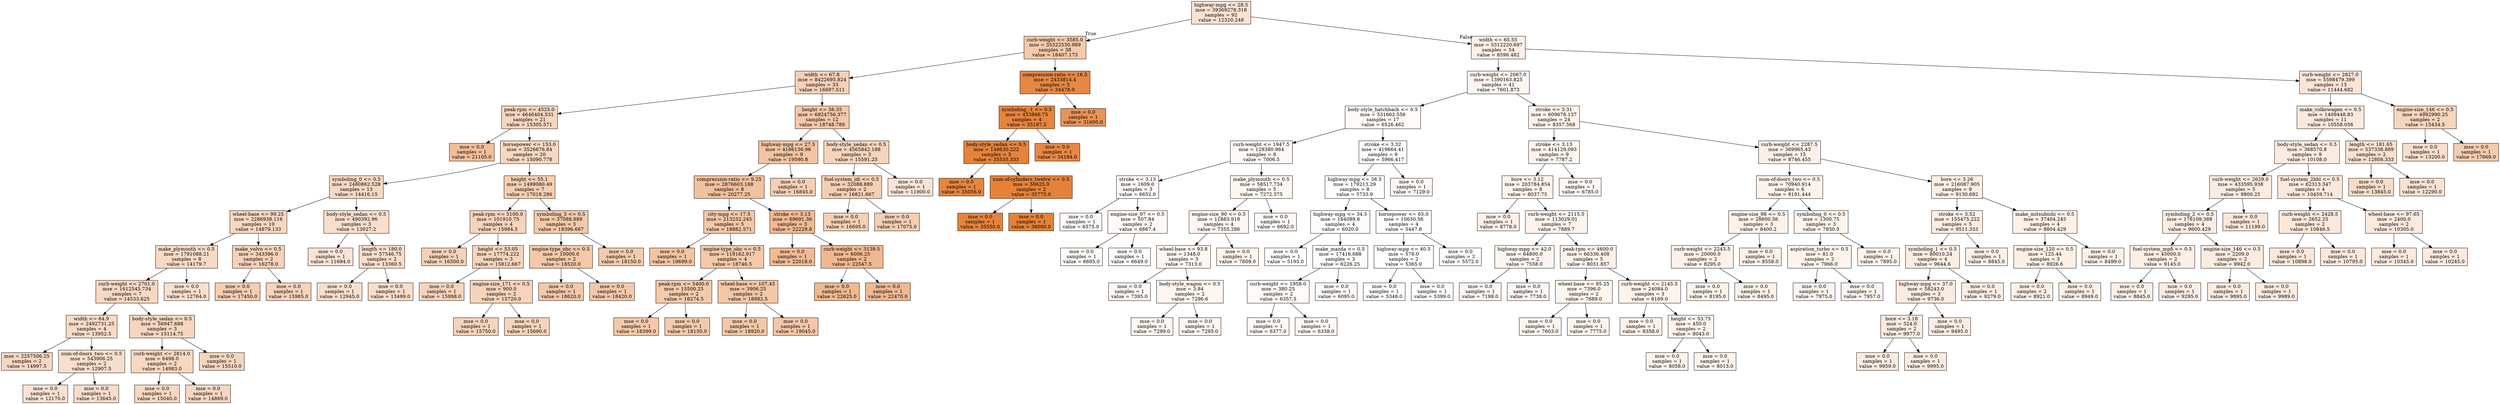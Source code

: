 digraph Tree {
node [shape=box, style="filled", color="black"] ;
0 [label="highway-mpg <= 28.5\nmse = 39369278.318\nsamples = 92\nvalue = 12320.248", fillcolor="#f9e2d1"] ;
1 [label="curb-weight <= 3585.0\nmse = 35322530.989\nsamples = 38\nvalue = 18407.173", fillcolor="#f4c9aa"] ;
0 -> 1 [labeldistance=2.5, labelangle=45, headlabel="True"] ;
2 [label="width <= 67.8\nmse = 8422695.824\nsamples = 33\nvalue = 16697.511", fillcolor="#f5d0b5"] ;
1 -> 2 ;
3 [label="peak-rpm <= 4525.0\nmse = 4646404.531\nsamples = 21\nvalue = 15305.571", fillcolor="#f6d6be"] ;
2 -> 3 ;
4 [label="mse = 0.0\nsamples = 1\nvalue = 21105.0", fillcolor="#f2be99"] ;
3 -> 4 ;
5 [label="horsepower <= 153.0\nmse = 3526676.84\nsamples = 20\nvalue = 15090.778", fillcolor="#f7d7bf"] ;
3 -> 5 ;
6 [label="symboling_0 <= 0.5\nmse = 2480862.528\nsamples = 13\nvalue = 14416.15", fillcolor="#f7d9c4"] ;
5 -> 6 ;
7 [label="wheel-base <= 99.25\nmse = 2286938.116\nsamples = 10\nvalue = 14879.133", fillcolor="#f7d7c1"] ;
6 -> 7 ;
8 [label="make_plymouth <= 0.5\nmse = 1791088.21\nsamples = 8\nvalue = 14179.7", fillcolor="#f7dac5"] ;
7 -> 8 ;
9 [label="curb-weight <= 2701.0\nmse = 1612545.734\nsamples = 7\nvalue = 14533.625", fillcolor="#f7d9c3"] ;
8 -> 9 ;
10 [label="width <= 64.9\nmse = 2492731.25\nsamples = 4\nvalue = 13952.5", fillcolor="#f8dbc7"] ;
9 -> 10 ;
11 [label="mse = 2257506.25\nsamples = 2\nvalue = 14997.5", fillcolor="#f7d7c0"] ;
10 -> 11 ;
12 [label="num-of-doors_two <= 0.5\nmse = 543906.25\nsamples = 2\nvalue = 12907.5", fillcolor="#f8dfcd"] ;
10 -> 12 ;
13 [label="mse = 0.0\nsamples = 1\nvalue = 12170.0", fillcolor="#f9e2d2"] ;
12 -> 13 ;
14 [label="mse = 0.0\nsamples = 1\nvalue = 13645.0", fillcolor="#f8dcc9"] ;
12 -> 14 ;
15 [label="body-style_sedan <= 0.5\nmse = 56947.688\nsamples = 3\nvalue = 15114.75", fillcolor="#f7d6bf"] ;
9 -> 15 ;
16 [label="curb-weight <= 2814.0\nmse = 6498.0\nsamples = 2\nvalue = 14983.0", fillcolor="#f7d7c0"] ;
15 -> 16 ;
17 [label="mse = 0.0\nsamples = 1\nvalue = 15040.0", fillcolor="#f7d7c0"] ;
16 -> 17 ;
18 [label="mse = 0.0\nsamples = 1\nvalue = 14869.0", fillcolor="#f7d7c1"] ;
16 -> 18 ;
19 [label="mse = 0.0\nsamples = 1\nvalue = 15510.0", fillcolor="#f6d5bd"] ;
15 -> 19 ;
20 [label="mse = 0.0\nsamples = 1\nvalue = 12764.0", fillcolor="#f9e0ce"] ;
8 -> 20 ;
21 [label="make_volvo <= 0.5\nmse = 343396.0\nsamples = 2\nvalue = 16278.0", fillcolor="#f6d2b8"] ;
7 -> 21 ;
22 [label="mse = 0.0\nsamples = 1\nvalue = 17450.0", fillcolor="#f5cdb0"] ;
21 -> 22 ;
23 [label="mse = 0.0\nsamples = 1\nvalue = 15985.0", fillcolor="#f6d3ba"] ;
21 -> 23 ;
24 [label="body-style_sedan <= 0.5\nmse = 490392.96\nsamples = 3\nvalue = 13027.2", fillcolor="#f8dfcd"] ;
6 -> 24 ;
25 [label="mse = 0.0\nsamples = 1\nvalue = 11694.0", fillcolor="#fae4d5"] ;
24 -> 25 ;
26 [label="length <= 180.0\nmse = 57546.75\nsamples = 2\nvalue = 13360.5", fillcolor="#f8decb"] ;
24 -> 26 ;
27 [label="mse = 0.0\nsamples = 1\nvalue = 12945.0", fillcolor="#f8dfcd"] ;
26 -> 27 ;
28 [label="mse = 0.0\nsamples = 1\nvalue = 13499.0", fillcolor="#f8ddca"] ;
26 -> 28 ;
29 [label="height <= 55.1\nmse = 1499080.49\nsamples = 7\nvalue = 17018.286", fillcolor="#f5cfb3"] ;
5 -> 29 ;
30 [label="peak-rpm <= 5100.0\nmse = 101910.75\nsamples = 4\nvalue = 15984.5", fillcolor="#f6d3ba"] ;
29 -> 30 ;
31 [label="mse = 0.0\nsamples = 1\nvalue = 16500.0", fillcolor="#f5d1b6"] ;
30 -> 31 ;
32 [label="height <= 53.05\nmse = 17774.222\nsamples = 3\nvalue = 15812.667", fillcolor="#f6d4bb"] ;
30 -> 32 ;
33 [label="mse = 0.0\nsamples = 1\nvalue = 15998.0", fillcolor="#f6d3ba"] ;
32 -> 33 ;
34 [label="engine-size_171 <= 0.5\nmse = 900.0\nsamples = 2\nvalue = 15720.0", fillcolor="#f6d4bb"] ;
32 -> 34 ;
35 [label="mse = 0.0\nsamples = 1\nvalue = 15750.0", fillcolor="#f6d4bb"] ;
34 -> 35 ;
36 [label="mse = 0.0\nsamples = 1\nvalue = 15690.0", fillcolor="#f6d4bc"] ;
34 -> 36 ;
37 [label="symboling_3 <= 0.5\nmse = 37088.889\nsamples = 3\nvalue = 18396.667", fillcolor="#f4c9aa"] ;
29 -> 37 ;
38 [label="engine-type_ohc <= 0.5\nmse = 10000.0\nsamples = 2\nvalue = 18520.0", fillcolor="#f4c8a9"] ;
37 -> 38 ;
39 [label="mse = 0.0\nsamples = 1\nvalue = 18620.0", fillcolor="#f4c8a9"] ;
38 -> 39 ;
40 [label="mse = 0.0\nsamples = 1\nvalue = 18420.0", fillcolor="#f4c9aa"] ;
38 -> 40 ;
41 [label="mse = 0.0\nsamples = 1\nvalue = 18150.0", fillcolor="#f4caac"] ;
37 -> 41 ;
42 [label="height <= 56.35\nmse = 6924756.377\nsamples = 12\nvalue = 18748.789", fillcolor="#f4c8a8"] ;
2 -> 42 ;
43 [label="highway-mpg <= 27.5\nmse = 4186136.96\nsamples = 9\nvalue = 19590.8", fillcolor="#f3c4a2"] ;
42 -> 43 ;
44 [label="compression-ratio <= 9.25\nmse = 2876603.188\nsamples = 8\nvalue = 20277.25", fillcolor="#f2c19e"] ;
43 -> 44 ;
45 [label="city-mpg <= 17.5\nmse = 213232.245\nsamples = 5\nvalue = 18882.571", fillcolor="#f3c7a7"] ;
44 -> 45 ;
46 [label="mse = 0.0\nsamples = 1\nvalue = 19699.0", fillcolor="#f3c4a2"] ;
45 -> 46 ;
47 [label="engine-type_ohc <= 0.5\nmse = 119162.917\nsamples = 4\nvalue = 18746.5", fillcolor="#f4c8a8"] ;
45 -> 47 ;
48 [label="peak-rpm <= 5400.0\nmse = 15500.25\nsamples = 2\nvalue = 18274.5", fillcolor="#f4caab"] ;
47 -> 48 ;
49 [label="mse = 0.0\nsamples = 1\nvalue = 18399.0", fillcolor="#f4c9aa"] ;
48 -> 49 ;
50 [label="mse = 0.0\nsamples = 1\nvalue = 18150.0", fillcolor="#f4caac"] ;
48 -> 50 ;
51 [label="wheel-base <= 107.45\nmse = 3906.25\nsamples = 2\nvalue = 18982.5", fillcolor="#f3c7a6"] ;
47 -> 51 ;
52 [label="mse = 0.0\nsamples = 1\nvalue = 18920.0", fillcolor="#f3c7a7"] ;
51 -> 52 ;
53 [label="mse = 0.0\nsamples = 1\nvalue = 19045.0", fillcolor="#f3c6a6"] ;
51 -> 53 ;
54 [label="stroke <= 3.13\nmse = 69691.36\nsamples = 3\nvalue = 22229.8", fillcolor="#f1b992"] ;
44 -> 54 ;
55 [label="mse = 0.0\nsamples = 1\nvalue = 22018.0", fillcolor="#f1ba93"] ;
54 -> 55 ;
56 [label="curb-weight <= 3139.5\nmse = 6006.25\nsamples = 2\nvalue = 22547.5", fillcolor="#f0b88f"] ;
54 -> 56 ;
57 [label="mse = 0.0\nsamples = 1\nvalue = 22625.0", fillcolor="#f0b88f"] ;
56 -> 57 ;
58 [label="mse = 0.0\nsamples = 1\nvalue = 22470.0", fillcolor="#f0b890"] ;
56 -> 58 ;
59 [label="mse = 0.0\nsamples = 1\nvalue = 16845.0", fillcolor="#f5cfb4"] ;
43 -> 59 ;
60 [label="body-style_sedan <= 0.5\nmse = 4565842.188\nsamples = 3\nvalue = 15591.25", fillcolor="#f6d4bc"] ;
42 -> 60 ;
61 [label="fuel-system_idi <= 0.5\nmse = 32088.889\nsamples = 2\nvalue = 16821.667", fillcolor="#f5cfb4"] ;
60 -> 61 ;
62 [label="mse = 0.0\nsamples = 1\nvalue = 16695.0", fillcolor="#f5d0b5"] ;
61 -> 62 ;
63 [label="mse = 0.0\nsamples = 1\nvalue = 17075.0", fillcolor="#f5ceb3"] ;
61 -> 63 ;
64 [label="mse = 0.0\nsamples = 1\nvalue = 11900.0", fillcolor="#f9e4d4"] ;
60 -> 64 ;
65 [label="compression-ratio <= 16.5\nmse = 2433814.4\nsamples = 5\nvalue = 34478.0", fillcolor="#e68743"] ;
1 -> 65 ;
66 [label="symboling_-1 <= 0.5\nmse = 453866.75\nsamples = 4\nvalue = 35197.5", fillcolor="#e6843e"] ;
65 -> 66 ;
67 [label="body-style_sedan <= 0.5\nmse = 148630.222\nsamples = 3\nvalue = 35535.333", fillcolor="#e5833c"] ;
66 -> 67 ;
68 [label="mse = 0.0\nsamples = 1\nvalue = 35056.0", fillcolor="#e6853f"] ;
67 -> 68 ;
69 [label="num-of-cylinders_twelve <= 0.5\nmse = 50625.0\nsamples = 2\nvalue = 35775.0", fillcolor="#e5823a"] ;
67 -> 69 ;
70 [label="mse = 0.0\nsamples = 1\nvalue = 35550.0", fillcolor="#e5833c"] ;
69 -> 70 ;
71 [label="mse = 0.0\nsamples = 1\nvalue = 36000.0", fillcolor="#e58139"] ;
69 -> 71 ;
72 [label="mse = 0.0\nsamples = 1\nvalue = 34184.0", fillcolor="#e78845"] ;
66 -> 72 ;
73 [label="mse = 0.0\nsamples = 1\nvalue = 31600.0", fillcolor="#e99355"] ;
65 -> 73 ;
74 [label="width <= 65.55\nmse = 5312220.697\nsamples = 54\nvalue = 8596.482", fillcolor="#fcf1e9"] ;
0 -> 74 [labeldistance=2.5, labelangle=-45, headlabel="False"] ;
75 [label="curb-weight <= 2067.0\nmse = 1390163.825\nsamples = 41\nvalue = 7601.873", fillcolor="#fdf5f0"] ;
74 -> 75 ;
76 [label="body-style_hatchback <= 0.5\nmse = 531662.556\nsamples = 17\nvalue = 6526.462", fillcolor="#fefaf6"] ;
75 -> 76 ;
77 [label="curb-weight <= 1947.5\nmse = 128380.964\nsamples = 8\nvalue = 7006.5", fillcolor="#fdf8f3"] ;
76 -> 77 ;
78 [label="stroke <= 3.13\nmse = 1609.0\nsamples = 3\nvalue = 6652.0", fillcolor="#fef9f6"] ;
77 -> 78 ;
79 [label="mse = 0.0\nsamples = 1\nvalue = 6575.0", fillcolor="#fef9f6"] ;
78 -> 79 ;
80 [label="engine-size_97 <= 0.5\nmse = 507.84\nsamples = 2\nvalue = 6667.4", fillcolor="#fef9f6"] ;
78 -> 80 ;
81 [label="mse = 0.0\nsamples = 1\nvalue = 6695.0", fillcolor="#fef9f5"] ;
80 -> 81 ;
82 [label="mse = 0.0\nsamples = 1\nvalue = 6649.0", fillcolor="#fef9f6"] ;
80 -> 82 ;
83 [label="make_plymouth <= 0.5\nmse = 58517.734\nsamples = 5\nvalue = 7272.375", fillcolor="#fdf7f2"] ;
77 -> 83 ;
84 [label="engine-size_90 <= 0.5\nmse = 11883.918\nsamples = 4\nvalue = 7355.286", fillcolor="#fdf6f1"] ;
83 -> 84 ;
85 [label="wheel-base <= 93.8\nmse = 1348.0\nsamples = 3\nvalue = 7313.0", fillcolor="#fdf6f1"] ;
84 -> 85 ;
86 [label="mse = 0.0\nsamples = 1\nvalue = 7395.0", fillcolor="#fdf6f1"] ;
85 -> 86 ;
87 [label="body-style_wagon <= 0.5\nmse = 3.84\nsamples = 2\nvalue = 7296.6", fillcolor="#fdf6f1"] ;
85 -> 87 ;
88 [label="mse = 0.0\nsamples = 1\nvalue = 7299.0", fillcolor="#fdf6f1"] ;
87 -> 88 ;
89 [label="mse = 0.0\nsamples = 1\nvalue = 7295.0", fillcolor="#fdf6f2"] ;
87 -> 89 ;
90 [label="mse = 0.0\nsamples = 1\nvalue = 7609.0", fillcolor="#fdf5ef"] ;
84 -> 90 ;
91 [label="mse = 0.0\nsamples = 1\nvalue = 6692.0", fillcolor="#fef9f5"] ;
83 -> 91 ;
92 [label="stroke <= 3.32\nmse = 419664.41\nsamples = 9\nvalue = 5966.417", fillcolor="#fefcfa"] ;
76 -> 92 ;
93 [label="highway-mpg <= 38.5\nmse = 179213.29\nsamples = 8\nvalue = 5733.9", fillcolor="#fffdfc"] ;
92 -> 93 ;
94 [label="highway-mpg <= 34.5\nmse = 184089.6\nsamples = 4\nvalue = 6020.0", fillcolor="#fefcfa"] ;
93 -> 94 ;
95 [label="mse = 0.0\nsamples = 1\nvalue = 5195.0", fillcolor="#ffffff"] ;
94 -> 95 ;
96 [label="make_mazda <= 0.5\nmse = 17416.688\nsamples = 3\nvalue = 6226.25", fillcolor="#fefbf8"] ;
94 -> 96 ;
97 [label="curb-weight <= 1958.0\nmse = 380.25\nsamples = 2\nvalue = 6357.5", fillcolor="#fefaf8"] ;
96 -> 97 ;
98 [label="mse = 0.0\nsamples = 1\nvalue = 6377.0", fillcolor="#fefaf7"] ;
97 -> 98 ;
99 [label="mse = 0.0\nsamples = 1\nvalue = 6338.0", fillcolor="#fefaf8"] ;
97 -> 99 ;
100 [label="mse = 0.0\nsamples = 1\nvalue = 6095.0", fillcolor="#fefbf9"] ;
96 -> 100 ;
101 [label="horsepower <= 65.0\nmse = 10630.56\nsamples = 4\nvalue = 5447.8", fillcolor="#fffefd"] ;
93 -> 101 ;
102 [label="highway-mpg <= 40.5\nmse = 578.0\nsamples = 2\nvalue = 5365.0", fillcolor="#fffefe"] ;
101 -> 102 ;
103 [label="mse = 0.0\nsamples = 1\nvalue = 5348.0", fillcolor="#fffefe"] ;
102 -> 103 ;
104 [label="mse = 0.0\nsamples = 1\nvalue = 5399.0", fillcolor="#fffefe"] ;
102 -> 104 ;
105 [label="mse = 0.0\nsamples = 2\nvalue = 5572.0", fillcolor="#fffdfd"] ;
101 -> 105 ;
106 [label="mse = 0.0\nsamples = 1\nvalue = 7129.0", fillcolor="#fdf7f3"] ;
92 -> 106 ;
107 [label="stroke <= 3.31\nmse = 609678.137\nsamples = 24\nvalue = 8357.568", fillcolor="#fcf2eb"] ;
75 -> 107 ;
108 [label="stroke <= 3.13\nmse = 414129.093\nsamples = 9\nvalue = 7787.2", fillcolor="#fdf4ee"] ;
107 -> 108 ;
109 [label="bore <= 3.12\nmse = 203784.854\nsamples = 8\nvalue = 8037.75", fillcolor="#fdf3ed"] ;
108 -> 109 ;
110 [label="mse = 0.0\nsamples = 1\nvalue = 8778.0", fillcolor="#fcf0e8"] ;
109 -> 110 ;
111 [label="curb-weight <= 2115.5\nmse = 113029.01\nsamples = 7\nvalue = 7889.7", fillcolor="#fdf4ee"] ;
109 -> 111 ;
112 [label="highway-mpg <= 42.0\nmse = 64800.0\nsamples = 2\nvalue = 7558.0", fillcolor="#fdf5f0"] ;
111 -> 112 ;
113 [label="mse = 0.0\nsamples = 1\nvalue = 7198.0", fillcolor="#fdf7f2"] ;
112 -> 113 ;
114 [label="mse = 0.0\nsamples = 1\nvalue = 7738.0", fillcolor="#fdf5ef"] ;
112 -> 114 ;
115 [label="peak-rpm <= 4600.0\nmse = 66336.408\nsamples = 5\nvalue = 8031.857", fillcolor="#fdf3ed"] ;
111 -> 115 ;
116 [label="wheel-base <= 95.25\nmse = 7396.0\nsamples = 2\nvalue = 7689.0", fillcolor="#fdf5ef"] ;
115 -> 116 ;
117 [label="mse = 0.0\nsamples = 1\nvalue = 7603.0", fillcolor="#fdf5f0"] ;
116 -> 117 ;
118 [label="mse = 0.0\nsamples = 1\nvalue = 7775.0", fillcolor="#fdf4ee"] ;
116 -> 118 ;
119 [label="curb-weight <= 2145.5\nmse = 24084.0\nsamples = 3\nvalue = 8169.0", fillcolor="#fcf3ec"] ;
115 -> 119 ;
120 [label="mse = 0.0\nsamples = 1\nvalue = 8358.0", fillcolor="#fcf2eb"] ;
119 -> 120 ;
121 [label="height <= 53.75\nmse = 450.0\nsamples = 2\nvalue = 8043.0", fillcolor="#fdf3ed"] ;
119 -> 121 ;
122 [label="mse = 0.0\nsamples = 1\nvalue = 8058.0", fillcolor="#fdf3ed"] ;
121 -> 122 ;
123 [label="mse = 0.0\nsamples = 1\nvalue = 8013.0", fillcolor="#fdf3ed"] ;
121 -> 123 ;
124 [label="mse = 0.0\nsamples = 1\nvalue = 6785.0", fillcolor="#fef8f5"] ;
108 -> 124 ;
125 [label="curb-weight <= 2287.5\nmse = 369965.43\nsamples = 15\nvalue = 8746.455", fillcolor="#fcf0e8"] ;
107 -> 125 ;
126 [label="num-of-doors_two <= 0.5\nmse = 70940.914\nsamples = 6\nvalue = 8191.444", fillcolor="#fcf3ec"] ;
125 -> 126 ;
127 [label="engine-size_98 <= 0.5\nmse = 28600.56\nsamples = 3\nvalue = 8400.2", fillcolor="#fcf2ea"] ;
126 -> 127 ;
128 [label="curb-weight <= 2243.5\nmse = 20000.0\nsamples = 2\nvalue = 8295.0", fillcolor="#fcf2eb"] ;
127 -> 128 ;
129 [label="mse = 0.0\nsamples = 1\nvalue = 8195.0", fillcolor="#fcf3ec"] ;
128 -> 129 ;
130 [label="mse = 0.0\nsamples = 1\nvalue = 8495.0", fillcolor="#fcf2ea"] ;
128 -> 130 ;
131 [label="mse = 0.0\nsamples = 1\nvalue = 8558.0", fillcolor="#fcf1e9"] ;
127 -> 131 ;
132 [label="symboling_0 <= 0.5\nmse = 1300.75\nsamples = 3\nvalue = 7930.5", fillcolor="#fdf4ed"] ;
126 -> 132 ;
133 [label="aspiration_turbo <= 0.5\nmse = 81.0\nsamples = 2\nvalue = 7966.0", fillcolor="#fdf4ed"] ;
132 -> 133 ;
134 [label="mse = 0.0\nsamples = 1\nvalue = 7975.0", fillcolor="#fdf4ed"] ;
133 -> 134 ;
135 [label="mse = 0.0\nsamples = 1\nvalue = 7957.0", fillcolor="#fdf4ed"] ;
133 -> 135 ;
136 [label="mse = 0.0\nsamples = 1\nvalue = 7895.0", fillcolor="#fdf4ee"] ;
132 -> 136 ;
137 [label="bore <= 3.26\nmse = 216087.905\nsamples = 9\nvalue = 9130.692", fillcolor="#fcefe6"] ;
125 -> 137 ;
138 [label="stroke <= 3.52\nmse = 155475.222\nsamples = 5\nvalue = 9511.333", fillcolor="#fbede3"] ;
137 -> 138 ;
139 [label="symboling_1 <= 0.5\nmse = 80010.24\nsamples = 4\nvalue = 9644.6", fillcolor="#fbede2"] ;
138 -> 139 ;
140 [label="highway-mpg <= 37.0\nmse = 58243.0\nsamples = 3\nvalue = 9736.0", fillcolor="#fbece2"] ;
139 -> 140 ;
141 [label="bore <= 3.18\nmse = 324.0\nsamples = 2\nvalue = 9977.0", fillcolor="#fbebe0"] ;
140 -> 141 ;
142 [label="mse = 0.0\nsamples = 1\nvalue = 9959.0", fillcolor="#fbece0"] ;
141 -> 142 ;
143 [label="mse = 0.0\nsamples = 1\nvalue = 9995.0", fillcolor="#fbebe0"] ;
141 -> 143 ;
144 [label="mse = 0.0\nsamples = 1\nvalue = 9495.0", fillcolor="#fbede3"] ;
140 -> 144 ;
145 [label="mse = 0.0\nsamples = 1\nvalue = 9279.0", fillcolor="#fceee5"] ;
139 -> 145 ;
146 [label="mse = 0.0\nsamples = 1\nvalue = 8845.0", fillcolor="#fcf0e8"] ;
138 -> 146 ;
147 [label="make_mitsubishi <= 0.5\nmse = 37404.245\nsamples = 4\nvalue = 8804.429", fillcolor="#fcf0e8"] ;
137 -> 147 ;
148 [label="engine-size_120 <= 0.5\nmse = 125.44\nsamples = 3\nvalue = 8926.6", fillcolor="#fcf0e7"] ;
147 -> 148 ;
149 [label="mse = 0.0\nsamples = 2\nvalue = 8921.0", fillcolor="#fcf0e7"] ;
148 -> 149 ;
150 [label="mse = 0.0\nsamples = 1\nvalue = 8949.0", fillcolor="#fcf0e7"] ;
148 -> 150 ;
151 [label="mse = 0.0\nsamples = 1\nvalue = 8499.0", fillcolor="#fcf1ea"] ;
147 -> 151 ;
152 [label="curb-weight <= 2827.0\nmse = 5598479.399\nsamples = 13\nvalue = 11444.682", fillcolor="#fae5d7"] ;
74 -> 152 ;
153 [label="make_volkswagen <= 0.5\nmse = 1409448.83\nsamples = 11\nvalue = 10558.056", fillcolor="#fae9dd"] ;
152 -> 153 ;
154 [label="body-style_sedan <= 0.5\nmse = 368570.8\nsamples = 9\nvalue = 10108.0", fillcolor="#fbebdf"] ;
153 -> 154 ;
155 [label="curb-weight <= 2629.0\nmse = 433595.938\nsamples = 5\nvalue = 9800.25", fillcolor="#fbece1"] ;
154 -> 155 ;
156 [label="symboling_2 <= 0.5\nmse = 176109.388\nsamples = 4\nvalue = 9600.429", fillcolor="#fbede3"] ;
155 -> 156 ;
157 [label="fuel-system_mpfi <= 0.5\nmse = 45000.0\nsamples = 2\nvalue = 9145.0", fillcolor="#fcefe6"] ;
156 -> 157 ;
158 [label="mse = 0.0\nsamples = 1\nvalue = 8845.0", fillcolor="#fcf0e8"] ;
157 -> 158 ;
159 [label="mse = 0.0\nsamples = 1\nvalue = 9295.0", fillcolor="#fceee5"] ;
157 -> 159 ;
160 [label="engine-size_146 <= 0.5\nmse = 2209.0\nsamples = 2\nvalue = 9942.0", fillcolor="#fbece0"] ;
156 -> 160 ;
161 [label="mse = 0.0\nsamples = 1\nvalue = 9895.0", fillcolor="#fbece1"] ;
160 -> 161 ;
162 [label="mse = 0.0\nsamples = 1\nvalue = 9989.0", fillcolor="#fbebe0"] ;
160 -> 162 ;
163 [label="mse = 0.0\nsamples = 1\nvalue = 11199.0", fillcolor="#fae6d8"] ;
155 -> 163 ;
164 [label="fuel-system_2bbl <= 0.5\nmse = 62313.347\nsamples = 4\nvalue = 10459.714", fillcolor="#fbe9dd"] ;
154 -> 164 ;
165 [label="curb-weight <= 2428.5\nmse = 2652.25\nsamples = 2\nvalue = 10846.5", fillcolor="#fae8db"] ;
164 -> 165 ;
166 [label="mse = 0.0\nsamples = 1\nvalue = 10898.0", fillcolor="#fae8da"] ;
165 -> 166 ;
167 [label="mse = 0.0\nsamples = 1\nvalue = 10795.0", fillcolor="#fae8db"] ;
165 -> 167 ;
168 [label="wheel-base <= 97.65\nmse = 2400.0\nsamples = 2\nvalue = 10305.0", fillcolor="#fbeade"] ;
164 -> 168 ;
169 [label="mse = 0.0\nsamples = 1\nvalue = 10345.0", fillcolor="#fbeade"] ;
168 -> 169 ;
170 [label="mse = 0.0\nsamples = 1\nvalue = 10245.0", fillcolor="#fbeadf"] ;
168 -> 170 ;
171 [label="length <= 181.65\nmse = 537338.889\nsamples = 2\nvalue = 12808.333", fillcolor="#f9e0ce"] ;
153 -> 171 ;
172 [label="mse = 0.0\nsamples = 1\nvalue = 13845.0", fillcolor="#f8dcc7"] ;
171 -> 172 ;
173 [label="mse = 0.0\nsamples = 1\nvalue = 12290.0", fillcolor="#f9e2d1"] ;
171 -> 173 ;
174 [label="engine-size_146 <= 0.5\nmse = 4992990.25\nsamples = 2\nvalue = 15434.5", fillcolor="#f6d5bd"] ;
152 -> 174 ;
175 [label="mse = 0.0\nsamples = 1\nvalue = 13200.0", fillcolor="#f8decc"] ;
174 -> 175 ;
176 [label="mse = 0.0\nsamples = 1\nvalue = 17669.0", fillcolor="#f4ccaf"] ;
174 -> 176 ;
}